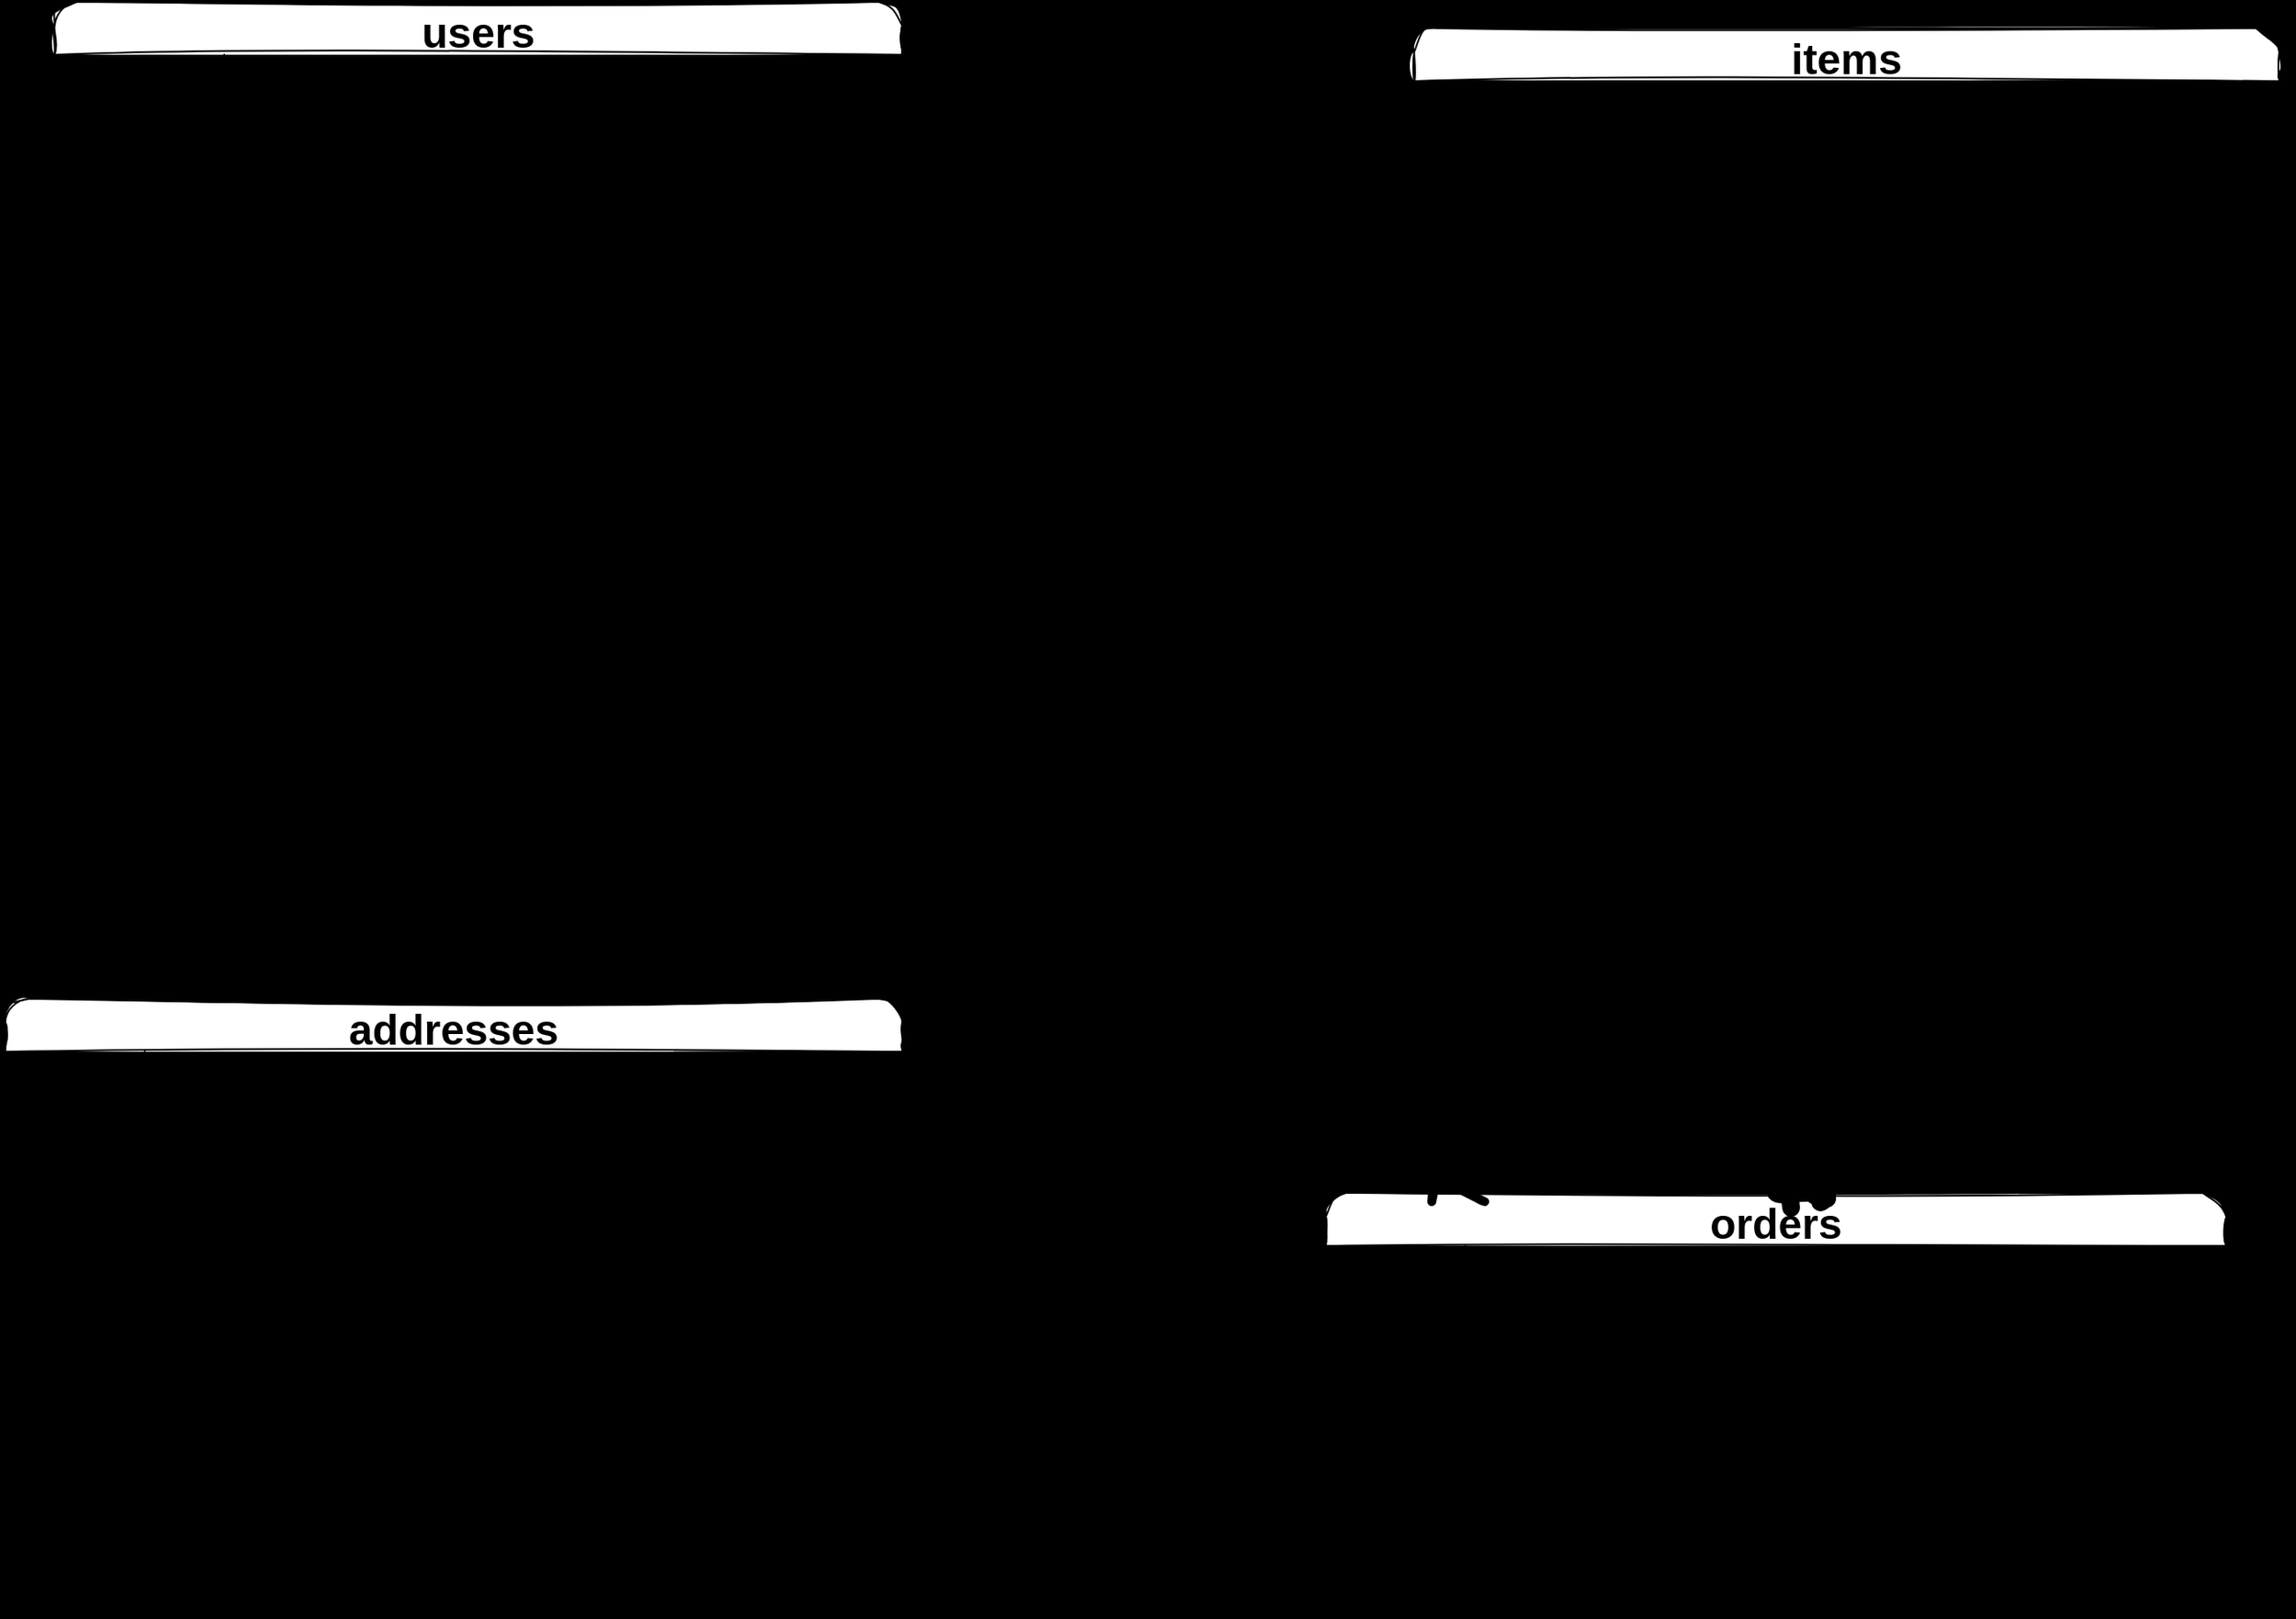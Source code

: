 <mxfile>
    <diagram id="CLmMRkyovsTW0gKOBp2L" name="ページ1">
        <mxGraphModel dx="2004" dy="595" grid="1" gridSize="10" guides="1" tooltips="1" connect="1" arrows="1" fold="1" page="1" pageScale="1" pageWidth="827" pageHeight="1169" background="#000000" math="0" shadow="0">
            <root>
                <mxCell id="0"/>
                <mxCell id="1" parent="0"/>
                <mxCell id="4" value="users" style="shape=table;startSize=30;container=1;collapsible=0;childLayout=tableLayout;fixedRows=1;rowLines=0;fontStyle=1;fontSize=24;sketch=1;curveFitting=1;jiggle=2;rounded=1;" parent="1" vertex="1">
                    <mxGeometry x="-450" y="65" width="480" height="445" as="geometry"/>
                </mxCell>
                <mxCell id="8" value="" style="shape=tableRow;horizontal=0;startSize=0;swimlaneHead=0;swimlaneBody=0;top=0;left=0;bottom=0;right=0;collapsible=0;dropTarget=0;fillColor=none;points=[[0,0.5],[1,0.5]];portConstraint=eastwest;fontSize=24;sketch=1;curveFitting=1;jiggle=2;rounded=1;" parent="4" vertex="1">
                    <mxGeometry y="30" width="480" height="30" as="geometry"/>
                </mxCell>
                <mxCell id="9" value="1" style="shape=partialRectangle;html=1;whiteSpace=wrap;connectable=0;fillColor=none;top=0;left=0;bottom=0;right=0;overflow=hidden;fontSize=24;sketch=1;curveFitting=1;jiggle=2;rounded=1;" parent="8" vertex="1">
                    <mxGeometry width="96" height="30" as="geometry">
                        <mxRectangle width="96" height="30" as="alternateBounds"/>
                    </mxGeometry>
                </mxCell>
                <mxCell id="10" value="nickname(string null:false)" style="shape=partialRectangle;html=1;whiteSpace=wrap;connectable=0;fillColor=none;top=0;left=0;bottom=0;right=0;align=left;spacingLeft=6;overflow=hidden;fontSize=24;sketch=1;curveFitting=1;jiggle=2;rounded=1;" parent="8" vertex="1">
                    <mxGeometry x="96" width="384" height="30" as="geometry">
                        <mxRectangle width="384" height="30" as="alternateBounds"/>
                    </mxGeometry>
                </mxCell>
                <mxCell id="11" value="" style="shape=tableRow;horizontal=0;startSize=0;swimlaneHead=0;swimlaneBody=0;top=0;left=0;bottom=0;right=0;collapsible=0;dropTarget=0;fillColor=none;points=[[0,0.5],[1,0.5]];portConstraint=eastwest;fontSize=24;sketch=1;curveFitting=1;jiggle=2;rounded=1;" parent="4" vertex="1">
                    <mxGeometry y="60" width="480" height="30" as="geometry"/>
                </mxCell>
                <mxCell id="12" value="2" style="shape=partialRectangle;html=1;whiteSpace=wrap;connectable=0;fillColor=none;top=0;left=0;bottom=0;right=0;overflow=hidden;fontSize=24;sketch=1;curveFitting=1;jiggle=2;rounded=1;" parent="11" vertex="1">
                    <mxGeometry width="96" height="30" as="geometry">
                        <mxRectangle width="96" height="30" as="alternateBounds"/>
                    </mxGeometry>
                </mxCell>
                <mxCell id="13" value="email(string null:false)" style="shape=partialRectangle;html=1;whiteSpace=wrap;connectable=0;fillColor=none;top=0;left=0;bottom=0;right=0;align=left;spacingLeft=6;overflow=hidden;fontSize=24;sketch=1;curveFitting=1;jiggle=2;rounded=1;" parent="11" vertex="1">
                    <mxGeometry x="96" width="384" height="30" as="geometry">
                        <mxRectangle width="384" height="30" as="alternateBounds"/>
                    </mxGeometry>
                </mxCell>
                <mxCell id="31" value="" style="shape=tableRow;horizontal=0;startSize=0;swimlaneHead=0;swimlaneBody=0;top=0;left=0;bottom=0;right=0;collapsible=0;dropTarget=0;fillColor=none;points=[[0,0.5],[1,0.5]];portConstraint=eastwest;fontSize=24;sketch=1;curveFitting=1;jiggle=2;rounded=1;" parent="4" vertex="1">
                    <mxGeometry y="90" width="480" height="30" as="geometry"/>
                </mxCell>
                <mxCell id="32" value="3" style="shape=partialRectangle;html=1;whiteSpace=wrap;connectable=0;fillColor=none;top=0;left=0;bottom=0;right=0;overflow=hidden;pointerEvents=1;fontSize=24;sketch=1;curveFitting=1;jiggle=2;rounded=1;" parent="31" vertex="1">
                    <mxGeometry width="96" height="30" as="geometry">
                        <mxRectangle width="96" height="30" as="alternateBounds"/>
                    </mxGeometry>
                </mxCell>
                <mxCell id="33" value="&#10;&lt;span style=&quot;color: rgb(240, 240, 240); font-family: Helvetica; font-size: 24px; font-style: normal; font-variant-ligatures: normal; font-variant-caps: normal; font-weight: 400; letter-spacing: normal; orphans: 2; text-align: left; text-indent: 0px; text-transform: none; widows: 2; word-spacing: 0px; -webkit-text-stroke-width: 0px; background-color: rgb(42, 37, 47); text-decoration-thickness: initial; text-decoration-style: initial; text-decoration-color: initial; float: none; display: inline !important;&quot;&gt;email(string null:false)&lt;/span&gt;&#10;&#10;" style="shape=partialRectangle;html=1;whiteSpace=wrap;connectable=0;fillColor=none;top=0;left=0;bottom=0;right=0;align=left;spacingLeft=6;overflow=hidden;fontSize=24;sketch=1;curveFitting=1;jiggle=2;rounded=1;" parent="31" vertex="1">
                    <mxGeometry x="96" width="384" height="30" as="geometry">
                        <mxRectangle width="384" height="30" as="alternateBounds"/>
                    </mxGeometry>
                </mxCell>
                <mxCell id="25" value="" style="shape=tableRow;horizontal=0;startSize=0;swimlaneHead=0;swimlaneBody=0;top=0;left=0;bottom=0;right=0;collapsible=0;dropTarget=0;fillColor=none;points=[[0,0.5],[1,0.5]];portConstraint=eastwest;fontSize=24;sketch=1;curveFitting=1;jiggle=2;rounded=1;" parent="4" vertex="1">
                    <mxGeometry y="120" width="480" height="40" as="geometry"/>
                </mxCell>
                <mxCell id="26" value="5" style="shape=partialRectangle;html=1;whiteSpace=wrap;connectable=0;fillColor=none;top=0;left=0;bottom=0;right=0;overflow=hidden;fontSize=24;sketch=1;curveFitting=1;jiggle=2;rounded=1;" parent="25" vertex="1">
                    <mxGeometry width="96" height="40" as="geometry">
                        <mxRectangle width="96" height="40" as="alternateBounds"/>
                    </mxGeometry>
                </mxCell>
                <mxCell id="27" value="last_name(text null:false)" style="shape=partialRectangle;html=1;whiteSpace=wrap;connectable=0;fillColor=none;top=0;left=0;bottom=0;right=0;align=left;spacingLeft=6;overflow=hidden;fontSize=24;sketch=1;curveFitting=1;jiggle=2;rounded=1;" parent="25" vertex="1">
                    <mxGeometry x="96" width="384" height="40" as="geometry">
                        <mxRectangle width="384" height="40" as="alternateBounds"/>
                    </mxGeometry>
                </mxCell>
                <mxCell id="40" value="" style="shape=tableRow;horizontal=0;startSize=0;swimlaneHead=0;swimlaneBody=0;top=0;left=0;bottom=0;right=0;collapsible=0;dropTarget=0;fillColor=none;points=[[0,0.5],[1,0.5]];portConstraint=eastwest;fontSize=24;sketch=1;curveFitting=1;jiggle=2;rounded=1;" parent="4" vertex="1">
                    <mxGeometry y="160" width="480" height="45" as="geometry"/>
                </mxCell>
                <mxCell id="41" value="6" style="shape=partialRectangle;html=1;whiteSpace=wrap;connectable=0;fillColor=none;top=0;left=0;bottom=0;right=0;overflow=hidden;pointerEvents=1;fontSize=24;sketch=1;curveFitting=1;jiggle=2;rounded=1;" parent="40" vertex="1">
                    <mxGeometry width="96" height="45" as="geometry">
                        <mxRectangle width="96" height="45" as="alternateBounds"/>
                    </mxGeometry>
                </mxCell>
                <mxCell id="42" value="first_name(string null:false)" style="shape=partialRectangle;html=1;whiteSpace=wrap;connectable=0;fillColor=none;top=0;left=0;bottom=0;right=0;align=left;spacingLeft=6;overflow=hidden;fontSize=24;sketch=1;curveFitting=1;jiggle=2;rounded=1;" parent="40" vertex="1">
                    <mxGeometry x="96" width="384" height="45" as="geometry">
                        <mxRectangle width="384" height="45" as="alternateBounds"/>
                    </mxGeometry>
                </mxCell>
                <mxCell id="37" value="" style="shape=tableRow;horizontal=0;startSize=0;swimlaneHead=0;swimlaneBody=0;top=0;left=0;bottom=0;right=0;collapsible=0;dropTarget=0;fillColor=none;points=[[0,0.5],[1,0.5]];portConstraint=eastwest;fontSize=24;sketch=1;curveFitting=1;jiggle=2;rounded=1;" parent="4" vertex="1">
                    <mxGeometry y="205" width="480" height="70" as="geometry"/>
                </mxCell>
                <mxCell id="38" value="7" style="shape=partialRectangle;html=1;whiteSpace=wrap;connectable=0;fillColor=none;top=0;left=0;bottom=0;right=0;overflow=hidden;fontSize=24;sketch=1;curveFitting=1;jiggle=2;rounded=1;" parent="37" vertex="1">
                    <mxGeometry width="96" height="70" as="geometry">
                        <mxRectangle width="96" height="70" as="alternateBounds"/>
                    </mxGeometry>
                </mxCell>
                <mxCell id="39" value="last_name_kana(string null:false)" style="shape=partialRectangle;html=1;whiteSpace=wrap;connectable=0;fillColor=none;top=0;left=0;bottom=0;right=0;align=left;spacingLeft=6;overflow=hidden;fontSize=24;sketch=1;curveFitting=1;jiggle=2;rounded=1;" parent="37" vertex="1">
                    <mxGeometry x="96" width="384" height="70" as="geometry">
                        <mxRectangle width="384" height="70" as="alternateBounds"/>
                    </mxGeometry>
                </mxCell>
                <mxCell id="34" value="" style="shape=tableRow;horizontal=0;startSize=0;swimlaneHead=0;swimlaneBody=0;top=0;left=0;bottom=0;right=0;collapsible=0;dropTarget=0;fillColor=none;points=[[0,0.5],[1,0.5]];portConstraint=eastwest;fontSize=24;sketch=1;curveFitting=1;jiggle=2;rounded=1;" parent="4" vertex="1">
                    <mxGeometry y="275" width="480" height="70" as="geometry"/>
                </mxCell>
                <mxCell id="35" value="8" style="shape=partialRectangle;html=1;whiteSpace=wrap;connectable=0;fillColor=none;top=0;left=0;bottom=0;right=0;overflow=hidden;fontSize=24;sketch=1;curveFitting=1;jiggle=2;rounded=1;" parent="34" vertex="1">
                    <mxGeometry width="96" height="70" as="geometry">
                        <mxRectangle width="96" height="70" as="alternateBounds"/>
                    </mxGeometry>
                </mxCell>
                <mxCell id="36" value="first_name_kana(string null:false)" style="shape=partialRectangle;html=1;whiteSpace=wrap;connectable=0;fillColor=none;top=0;left=0;bottom=0;right=0;align=left;spacingLeft=6;overflow=hidden;fontSize=24;sketch=1;curveFitting=1;jiggle=2;rounded=1;" parent="34" vertex="1">
                    <mxGeometry x="96" width="384" height="70" as="geometry">
                        <mxRectangle width="384" height="70" as="alternateBounds"/>
                    </mxGeometry>
                </mxCell>
                <mxCell id="49" value="" style="shape=tableRow;horizontal=0;startSize=0;swimlaneHead=0;swimlaneBody=0;top=0;left=0;bottom=0;right=0;collapsible=0;dropTarget=0;fillColor=none;points=[[0,0.5],[1,0.5]];portConstraint=eastwest;fontSize=24;sketch=1;curveFitting=1;jiggle=2;rounded=1;" parent="4" vertex="1">
                    <mxGeometry y="345" width="480" height="30" as="geometry"/>
                </mxCell>
                <mxCell id="50" value="9" style="shape=partialRectangle;html=1;whiteSpace=wrap;connectable=0;fillColor=none;top=0;left=0;bottom=0;right=0;overflow=hidden;pointerEvents=1;fontSize=24;sketch=1;curveFitting=1;jiggle=2;rounded=1;" parent="49" vertex="1">
                    <mxGeometry width="96" height="30" as="geometry">
                        <mxRectangle width="96" height="30" as="alternateBounds"/>
                    </mxGeometry>
                </mxCell>
                <mxCell id="51" value="birth_data(data null:false)" style="shape=partialRectangle;html=1;whiteSpace=wrap;connectable=0;fillColor=none;top=0;left=0;bottom=0;right=0;align=left;spacingLeft=6;overflow=hidden;fontSize=24;sketch=1;curveFitting=1;jiggle=2;rounded=1;" parent="49" vertex="1">
                    <mxGeometry x="96" width="384" height="30" as="geometry">
                        <mxRectangle width="384" height="30" as="alternateBounds"/>
                    </mxGeometry>
                </mxCell>
                <mxCell id="43" value="" style="shape=tableRow;horizontal=0;startSize=0;swimlaneHead=0;swimlaneBody=0;top=0;left=0;bottom=0;right=0;collapsible=0;dropTarget=0;fillColor=none;points=[[0,0.5],[1,0.5]];portConstraint=eastwest;fontSize=24;sketch=1;curveFitting=1;jiggle=2;rounded=1;" parent="4" vertex="1">
                    <mxGeometry y="375" width="480" height="20" as="geometry"/>
                </mxCell>
                <mxCell id="44" value="" style="shape=partialRectangle;html=1;whiteSpace=wrap;connectable=0;fillColor=none;top=0;left=0;bottom=0;right=0;overflow=hidden;fontSize=24;sketch=1;curveFitting=1;jiggle=2;rounded=1;" parent="43" vertex="1">
                    <mxGeometry width="96" height="20" as="geometry">
                        <mxRectangle width="96" height="20" as="alternateBounds"/>
                    </mxGeometry>
                </mxCell>
                <mxCell id="45" value="" style="shape=partialRectangle;html=1;whiteSpace=wrap;connectable=0;fillColor=none;top=0;left=0;bottom=0;right=0;align=left;spacingLeft=6;overflow=hidden;fontSize=24;sketch=1;curveFitting=1;jiggle=2;rounded=1;" parent="43" vertex="1">
                    <mxGeometry x="96" width="384" height="20" as="geometry">
                        <mxRectangle width="384" height="20" as="alternateBounds"/>
                    </mxGeometry>
                </mxCell>
                <mxCell id="52" value="items" style="shape=table;startSize=30;container=1;collapsible=0;childLayout=tableLayout;fixedRows=1;rowLines=0;fontStyle=1;fontSize=24;sketch=1;curveFitting=1;jiggle=2;rounded=1;" parent="1" vertex="1">
                    <mxGeometry x="320" y="80" width="490" height="380" as="geometry"/>
                </mxCell>
                <mxCell id="53" value="" style="shape=tableRow;horizontal=0;startSize=0;swimlaneHead=0;swimlaneBody=0;top=0;left=0;bottom=0;right=0;collapsible=0;dropTarget=0;fillColor=none;points=[[0,0.5],[1,0.5]];portConstraint=eastwest;fontSize=24;sketch=1;curveFitting=1;jiggle=2;rounded=1;" parent="52" vertex="1">
                    <mxGeometry y="30" width="490" height="30" as="geometry"/>
                </mxCell>
                <mxCell id="54" value="" style="shape=partialRectangle;html=1;whiteSpace=wrap;connectable=0;fillColor=none;top=0;left=0;bottom=0;right=0;overflow=hidden;fontSize=24;sketch=1;curveFitting=1;jiggle=2;rounded=1;" parent="53" vertex="1">
                    <mxGeometry width="76" height="30" as="geometry">
                        <mxRectangle width="76" height="30" as="alternateBounds"/>
                    </mxGeometry>
                </mxCell>
                <mxCell id="55" value="" style="shape=partialRectangle;html=1;whiteSpace=wrap;connectable=0;fillColor=none;top=0;left=0;bottom=0;right=0;align=left;spacingLeft=6;overflow=hidden;fontSize=24;sketch=1;curveFitting=1;jiggle=2;rounded=1;" parent="53" vertex="1">
                    <mxGeometry x="76" width="414" height="30" as="geometry">
                        <mxRectangle width="414" height="30" as="alternateBounds"/>
                    </mxGeometry>
                </mxCell>
                <mxCell id="56" value="" style="shape=tableRow;horizontal=0;startSize=0;swimlaneHead=0;swimlaneBody=0;top=0;left=0;bottom=0;right=0;collapsible=0;dropTarget=0;fillColor=none;points=[[0,0.5],[1,0.5]];portConstraint=eastwest;fontSize=24;sketch=1;curveFitting=1;jiggle=2;rounded=1;" parent="52" vertex="1">
                    <mxGeometry y="60" width="490" height="30" as="geometry"/>
                </mxCell>
                <mxCell id="57" value="1" style="shape=partialRectangle;html=1;whiteSpace=wrap;connectable=0;fillColor=none;top=0;left=0;bottom=0;right=0;overflow=hidden;fontSize=24;sketch=1;curveFitting=1;jiggle=2;rounded=1;" parent="56" vertex="1">
                    <mxGeometry width="76" height="30" as="geometry">
                        <mxRectangle width="76" height="30" as="alternateBounds"/>
                    </mxGeometry>
                </mxCell>
                <mxCell id="58" value="item_name(string null:false)" style="shape=partialRectangle;html=1;whiteSpace=wrap;connectable=0;fillColor=none;top=0;left=0;bottom=0;right=0;align=left;spacingLeft=6;overflow=hidden;fontSize=24;sketch=1;curveFitting=1;jiggle=2;rounded=1;" parent="56" vertex="1">
                    <mxGeometry x="76" width="414" height="30" as="geometry">
                        <mxRectangle width="414" height="30" as="alternateBounds"/>
                    </mxGeometry>
                </mxCell>
                <mxCell id="59" value="" style="shape=tableRow;horizontal=0;startSize=0;swimlaneHead=0;swimlaneBody=0;top=0;left=0;bottom=0;right=0;collapsible=0;dropTarget=0;fillColor=none;points=[[0,0.5],[1,0.5]];portConstraint=eastwest;fontSize=24;sketch=1;curveFitting=1;jiggle=2;rounded=1;" parent="52" vertex="1">
                    <mxGeometry y="90" width="490" height="30" as="geometry"/>
                </mxCell>
                <mxCell id="60" value="2" style="shape=partialRectangle;html=1;whiteSpace=wrap;connectable=0;fillColor=none;top=0;left=0;bottom=0;right=0;overflow=hidden;pointerEvents=1;fontSize=24;sketch=1;curveFitting=1;jiggle=2;rounded=1;" parent="59" vertex="1">
                    <mxGeometry width="76" height="30" as="geometry">
                        <mxRectangle width="76" height="30" as="alternateBounds"/>
                    </mxGeometry>
                </mxCell>
                <mxCell id="61" value="item_info((text null:false)&lt;br&gt;)" style="shape=partialRectangle;html=1;whiteSpace=wrap;connectable=0;fillColor=none;top=0;left=0;bottom=0;right=0;align=left;spacingLeft=6;overflow=hidden;fontSize=24;sketch=1;curveFitting=1;jiggle=2;rounded=1;" parent="59" vertex="1">
                    <mxGeometry x="76" width="414" height="30" as="geometry">
                        <mxRectangle width="414" height="30" as="alternateBounds"/>
                    </mxGeometry>
                </mxCell>
                <mxCell id="62" value="" style="shape=tableRow;horizontal=0;startSize=0;swimlaneHead=0;swimlaneBody=0;top=0;left=0;bottom=0;right=0;collapsible=0;dropTarget=0;fillColor=none;points=[[0,0.5],[1,0.5]];portConstraint=eastwest;fontSize=24;sketch=1;curveFitting=1;jiggle=2;rounded=1;" parent="52" vertex="1">
                    <mxGeometry y="120" width="490" height="50" as="geometry"/>
                </mxCell>
                <mxCell id="63" value="3" style="shape=partialRectangle;html=1;whiteSpace=wrap;connectable=0;fillColor=none;top=0;left=0;bottom=0;right=0;overflow=hidden;fontSize=24;sketch=1;curveFitting=1;jiggle=2;rounded=1;" parent="62" vertex="1">
                    <mxGeometry width="76" height="50" as="geometry">
                        <mxRectangle width="76" height="50" as="alternateBounds"/>
                    </mxGeometry>
                </mxCell>
                <mxCell id="64" value="item_category_id&lt;span style=&quot;background-color: initial;&quot;&gt;(&lt;/span&gt;&lt;span style=&quot;background-color: initial;&quot;&gt;&amp;nbsp;integer null:false)&lt;/span&gt;&lt;br&gt;&lt;div style=&quot;background-color: rgb(31, 31, 31); font-family: Consolas, &amp;quot;Courier New&amp;quot;, monospace; line-height: 19px;&quot;&gt;&lt;/div&gt;" style="shape=partialRectangle;html=1;whiteSpace=wrap;connectable=0;fillColor=none;top=0;left=0;bottom=0;right=0;align=left;spacingLeft=6;overflow=hidden;fontSize=24;sketch=1;curveFitting=1;jiggle=2;rounded=1;" parent="62" vertex="1">
                    <mxGeometry x="76" width="414" height="50" as="geometry">
                        <mxRectangle width="414" height="50" as="alternateBounds"/>
                    </mxGeometry>
                </mxCell>
                <mxCell id="65" value="" style="shape=tableRow;horizontal=0;startSize=0;swimlaneHead=0;swimlaneBody=0;top=0;left=0;bottom=0;right=0;collapsible=0;dropTarget=0;fillColor=none;points=[[0,0.5],[1,0.5]];portConstraint=eastwest;fontSize=24;sketch=1;curveFitting=1;jiggle=2;rounded=1;" parent="52" vertex="1">
                    <mxGeometry y="170" width="490" height="40" as="geometry"/>
                </mxCell>
                <mxCell id="66" value="4" style="shape=partialRectangle;html=1;whiteSpace=wrap;connectable=0;fillColor=none;top=0;left=0;bottom=0;right=0;overflow=hidden;fontSize=24;sketch=1;curveFitting=1;jiggle=2;rounded=1;" parent="65" vertex="1">
                    <mxGeometry width="76" height="40" as="geometry">
                        <mxRectangle width="76" height="40" as="alternateBounds"/>
                    </mxGeometry>
                </mxCell>
                <mxCell id="67" value="item_sales_status_id(integer&amp;nbsp;null:false)" style="shape=partialRectangle;html=1;whiteSpace=wrap;connectable=0;fillColor=none;top=0;left=0;bottom=0;right=0;align=left;spacingLeft=6;overflow=hidden;fontSize=24;sketch=1;curveFitting=1;jiggle=2;rounded=1;" parent="65" vertex="1">
                    <mxGeometry x="76" width="414" height="40" as="geometry">
                        <mxRectangle width="414" height="40" as="alternateBounds"/>
                    </mxGeometry>
                </mxCell>
                <mxCell id="68" value="" style="shape=tableRow;horizontal=0;startSize=0;swimlaneHead=0;swimlaneBody=0;top=0;left=0;bottom=0;right=0;collapsible=0;dropTarget=0;fillColor=none;points=[[0,0.5],[1,0.5]];portConstraint=eastwest;fontSize=24;sketch=1;curveFitting=1;jiggle=2;rounded=1;" parent="52" vertex="1">
                    <mxGeometry y="210" width="490" height="30" as="geometry"/>
                </mxCell>
                <mxCell id="69" value="5" style="shape=partialRectangle;html=1;whiteSpace=wrap;connectable=0;fillColor=none;top=0;left=0;bottom=0;right=0;overflow=hidden;pointerEvents=1;fontSize=24;sketch=1;curveFitting=1;jiggle=2;rounded=1;" parent="68" vertex="1">
                    <mxGeometry width="76" height="30" as="geometry">
                        <mxRectangle width="76" height="30" as="alternateBounds"/>
                    </mxGeometry>
                </mxCell>
                <mxCell id="70" value="item_sshipping_fee-status_id(integer null:false)" style="shape=partialRectangle;html=1;whiteSpace=wrap;connectable=0;fillColor=none;top=0;left=0;bottom=0;right=0;align=left;spacingLeft=6;overflow=hidden;fontSize=24;sketch=1;curveFitting=1;jiggle=2;rounded=1;" parent="68" vertex="1">
                    <mxGeometry x="76" width="414" height="30" as="geometry">
                        <mxRectangle width="414" height="30" as="alternateBounds"/>
                    </mxGeometry>
                </mxCell>
                <mxCell id="71" value="" style="shape=tableRow;horizontal=0;startSize=0;swimlaneHead=0;swimlaneBody=0;top=0;left=0;bottom=0;right=0;collapsible=0;dropTarget=0;fillColor=none;points=[[0,0.5],[1,0.5]];portConstraint=eastwest;fontSize=24;sketch=1;curveFitting=1;jiggle=2;rounded=1;" parent="52" vertex="1">
                    <mxGeometry y="240" width="490" height="30" as="geometry"/>
                </mxCell>
                <mxCell id="72" value="6" style="shape=partialRectangle;html=1;whiteSpace=wrap;connectable=0;fillColor=none;top=0;left=0;bottom=0;right=0;overflow=hidden;fontSize=24;sketch=1;curveFitting=1;jiggle=2;rounded=1;" parent="71" vertex="1">
                    <mxGeometry width="76" height="30" as="geometry">
                        <mxRectangle width="76" height="30" as="alternateBounds"/>
                    </mxGeometry>
                </mxCell>
                <mxCell id="73" value="item_prefecture(integer null:false)" style="shape=partialRectangle;html=1;whiteSpace=wrap;connectable=0;fillColor=none;top=0;left=0;bottom=0;right=0;align=left;spacingLeft=6;overflow=hidden;fontSize=24;sketch=1;curveFitting=1;jiggle=2;rounded=1;" parent="71" vertex="1">
                    <mxGeometry x="76" width="414" height="30" as="geometry">
                        <mxRectangle width="414" height="30" as="alternateBounds"/>
                    </mxGeometry>
                </mxCell>
                <mxCell id="74" value="" style="shape=tableRow;horizontal=0;startSize=0;swimlaneHead=0;swimlaneBody=0;top=0;left=0;bottom=0;right=0;collapsible=0;dropTarget=0;fillColor=none;points=[[0,0.5],[1,0.5]];portConstraint=eastwest;fontSize=24;sketch=1;curveFitting=1;jiggle=2;rounded=1;" parent="52" vertex="1">
                    <mxGeometry y="270" width="490" height="60" as="geometry"/>
                </mxCell>
                <mxCell id="75" value="7" style="shape=partialRectangle;html=1;whiteSpace=wrap;connectable=0;fillColor=none;top=0;left=0;bottom=0;right=0;overflow=hidden;fontSize=24;sketch=1;curveFitting=1;jiggle=2;rounded=1;" parent="74" vertex="1">
                    <mxGeometry width="76" height="60" as="geometry">
                        <mxRectangle width="76" height="60" as="alternateBounds"/>
                    </mxGeometry>
                </mxCell>
                <mxCell id="76" value="item_scheduled_delivery_id(integer null:false)" style="shape=partialRectangle;html=1;whiteSpace=wrap;connectable=0;fillColor=none;top=0;left=0;bottom=0;right=0;align=left;spacingLeft=6;overflow=hidden;fontSize=24;sketch=1;curveFitting=1;jiggle=2;rounded=1;" parent="74" vertex="1">
                    <mxGeometry x="76" width="414" height="60" as="geometry">
                        <mxRectangle width="414" height="60" as="alternateBounds"/>
                    </mxGeometry>
                </mxCell>
                <mxCell id="77" value="" style="shape=tableRow;horizontal=0;startSize=0;swimlaneHead=0;swimlaneBody=0;top=0;left=0;bottom=0;right=0;collapsible=0;dropTarget=0;fillColor=none;points=[[0,0.5],[1,0.5]];portConstraint=eastwest;fontSize=24;sketch=1;curveFitting=1;jiggle=2;rounded=1;" parent="52" vertex="1">
                    <mxGeometry y="330" width="490" height="30" as="geometry"/>
                </mxCell>
                <mxCell id="78" value="8" style="shape=partialRectangle;html=1;whiteSpace=wrap;connectable=0;fillColor=none;top=0;left=0;bottom=0;right=0;overflow=hidden;pointerEvents=1;fontSize=24;sketch=1;curveFitting=1;jiggle=2;rounded=1;" parent="77" vertex="1">
                    <mxGeometry width="76" height="30" as="geometry">
                        <mxRectangle width="76" height="30" as="alternateBounds"/>
                    </mxGeometry>
                </mxCell>
                <mxCell id="79" value="item_price(integer null:false)" style="shape=partialRectangle;html=1;whiteSpace=wrap;connectable=0;fillColor=none;top=0;left=0;bottom=0;right=0;align=left;spacingLeft=6;overflow=hidden;fontSize=24;sketch=1;curveFitting=1;jiggle=2;rounded=1;" parent="77" vertex="1">
                    <mxGeometry x="76" width="414" height="30" as="geometry">
                        <mxRectangle width="414" height="30" as="alternateBounds"/>
                    </mxGeometry>
                </mxCell>
                <mxCell id="84" style="edgeStyle=none;html=1;entryX=1;entryY=0.5;entryDx=0;entryDy=0;fontSize=24;sketch=1;curveFitting=1;jiggle=2;" parent="52" source="52" target="68" edge="1">
                    <mxGeometry relative="1" as="geometry"/>
                </mxCell>
                <mxCell id="98" value="orders" style="shape=table;startSize=30;container=1;collapsible=0;childLayout=tableLayout;fixedRows=1;rowLines=0;fontStyle=1;fontSize=24;sketch=1;curveFitting=1;jiggle=2;rounded=1;" parent="1" vertex="1">
                    <mxGeometry x="270" y="740" width="510" height="170" as="geometry"/>
                </mxCell>
                <mxCell id="129" style="edgeStyle=none;html=1;entryX=1;entryY=0.5;entryDx=0;entryDy=0;fontSize=24;sketch=1;curveFitting=1;jiggle=2;" parent="98" source="98" edge="1">
                    <mxGeometry relative="1" as="geometry">
                        <mxPoint x="450" y="105" as="targetPoint"/>
                    </mxGeometry>
                </mxCell>
                <mxCell id="202" value="" style="shape=tableRow;horizontal=0;startSize=0;swimlaneHead=0;swimlaneBody=0;top=0;left=0;bottom=0;right=0;collapsible=0;dropTarget=0;fillColor=none;points=[[0,0.5],[1,0.5]];portConstraint=eastwest;fontSize=24;sketch=1;curveFitting=1;jiggle=2;rounded=1;" parent="98" vertex="1">
                    <mxGeometry y="30" width="510" height="30" as="geometry"/>
                </mxCell>
                <mxCell id="203" value="11" style="shape=partialRectangle;html=1;whiteSpace=wrap;connectable=0;fillColor=none;top=0;left=0;bottom=0;right=0;overflow=hidden;fontSize=24;sketch=1;curveFitting=1;jiggle=2;rounded=1;" parent="202" vertex="1">
                    <mxGeometry width="79" height="30" as="geometry">
                        <mxRectangle width="79" height="30" as="alternateBounds"/>
                    </mxGeometry>
                </mxCell>
                <mxCell id="204" value="item (references&amp;nbsp; not nullforegin key )" style="shape=partialRectangle;html=1;whiteSpace=wrap;connectable=0;fillColor=none;top=0;left=0;bottom=0;right=0;align=left;spacingLeft=6;overflow=hidden;fontSize=24;sketch=1;curveFitting=1;jiggle=2;rounded=1;" parent="202" vertex="1">
                    <mxGeometry x="79" width="431" height="30" as="geometry">
                        <mxRectangle width="431" height="30" as="alternateBounds"/>
                    </mxGeometry>
                </mxCell>
                <mxCell id="206" value="" style="shape=tableRow;horizontal=0;startSize=0;swimlaneHead=0;swimlaneBody=0;top=0;left=0;bottom=0;right=0;collapsible=0;dropTarget=0;fillColor=none;points=[[0,0.5],[1,0.5]];portConstraint=eastwest;fontSize=24;sketch=1;curveFitting=1;jiggle=2;rounded=1;" parent="98" vertex="1">
                    <mxGeometry y="60" width="510" height="60" as="geometry"/>
                </mxCell>
                <mxCell id="207" value="12" style="shape=partialRectangle;html=1;whiteSpace=wrap;connectable=0;fillColor=none;top=0;left=0;bottom=0;right=0;overflow=hidden;pointerEvents=1;fontSize=24;sketch=1;curveFitting=1;jiggle=2;rounded=1;" parent="206" vertex="1">
                    <mxGeometry width="79" height="60" as="geometry">
                        <mxRectangle width="79" height="60" as="alternateBounds"/>
                    </mxGeometry>
                </mxCell>
                <mxCell id="208" value="user (referencer not nullforegin key)" style="shape=partialRectangle;html=1;whiteSpace=wrap;connectable=0;fillColor=none;top=0;left=0;bottom=0;right=0;align=left;spacingLeft=6;overflow=hidden;fontSize=24;sketch=1;curveFitting=1;jiggle=2;rounded=1;" parent="206" vertex="1">
                    <mxGeometry x="79" width="431" height="60" as="geometry">
                        <mxRectangle width="431" height="60" as="alternateBounds"/>
                    </mxGeometry>
                </mxCell>
                <mxCell id="222" value="" style="edgeStyle=entityRelationEdgeStyle;fontSize=12;html=1;endArrow=ERoneToMany;sketch=1;hachureGap=4;jiggle=2;curveFitting=1;strokeWidth=5;fontFamily=Architects Daughter;fontSource=https%3A%2F%2Ffonts.googleapis.com%2Fcss%3Ffamily%3DArchitects%2BDaughter;endFill=0;endSize=24;" parent="1" edge="1">
                    <mxGeometry width="100" height="100" relative="1" as="geometry">
                        <mxPoint x="-30" y="320" as="sourcePoint"/>
                        <mxPoint x="310" y="320" as="targetPoint"/>
                    </mxGeometry>
                </mxCell>
                <mxCell id="321" style="edgeStyle=none;sketch=1;hachureGap=4;jiggle=2;curveFitting=1;html=1;exitX=1;exitY=0;exitDx=0;exitDy=0;strokeWidth=10;fontFamily=Architects Daughter;fontSource=https%3A%2F%2Ffonts.googleapis.com%2Fcss%3Ffamily%3DArchitects%2BDaughter;fontSize=16;" edge="1" parent="1" source="237">
                    <mxGeometry relative="1" as="geometry">
                        <mxPoint x="30" y="674.182" as="targetPoint"/>
                    </mxGeometry>
                </mxCell>
                <mxCell id="237" value="addresses" style="shape=table;startSize=30;container=1;collapsible=0;childLayout=tableLayout;fixedRows=1;rowLines=0;fontStyle=1;fontSize=24;sketch=1;curveFitting=1;jiggle=2;rounded=1;" vertex="1" parent="1">
                    <mxGeometry x="-478" y="630" width="508" height="350" as="geometry"/>
                </mxCell>
                <mxCell id="244" style="edgeStyle=none;html=1;entryX=1;entryY=0.5;entryDx=0;entryDy=0;fontSize=24;sketch=1;curveFitting=1;jiggle=2;" edge="1" parent="237" source="237">
                    <mxGeometry relative="1" as="geometry">
                        <mxPoint x="450" y="105" as="targetPoint"/>
                    </mxGeometry>
                </mxCell>
                <mxCell id="248" value="" style="shape=tableRow;horizontal=0;startSize=0;swimlaneHead=0;swimlaneBody=0;top=0;left=0;bottom=0;right=0;collapsible=0;dropTarget=0;fillColor=none;points=[[0,0.5],[1,0.5]];portConstraint=eastwest;fontSize=24;sketch=1;curveFitting=1;jiggle=2;rounded=1;" vertex="1" parent="237">
                    <mxGeometry y="30" width="508" height="30" as="geometry"/>
                </mxCell>
                <mxCell id="249" value="1" style="shape=partialRectangle;html=1;whiteSpace=wrap;connectable=0;fillColor=none;top=0;left=0;bottom=0;right=0;overflow=hidden;fontSize=24;sketch=1;curveFitting=1;jiggle=2;rounded=1;" vertex="1" parent="248">
                    <mxGeometry width="79" height="30" as="geometry">
                        <mxRectangle width="79" height="30" as="alternateBounds"/>
                    </mxGeometry>
                </mxCell>
                <mxCell id="250" value="postsl_dode(string&amp;nbsp; null:false)" style="shape=partialRectangle;html=1;whiteSpace=wrap;connectable=0;fillColor=none;top=0;left=0;bottom=0;right=0;align=left;spacingLeft=6;overflow=hidden;fontSize=24;sketch=1;curveFitting=1;jiggle=2;rounded=1;" vertex="1" parent="248">
                    <mxGeometry x="79" width="429" height="30" as="geometry">
                        <mxRectangle width="429" height="30" as="alternateBounds"/>
                    </mxGeometry>
                </mxCell>
                <mxCell id="251" value="" style="shape=tableRow;horizontal=0;startSize=0;swimlaneHead=0;swimlaneBody=0;top=0;left=0;bottom=0;right=0;collapsible=0;dropTarget=0;fillColor=none;points=[[0,0.5],[1,0.5]];portConstraint=eastwest;fontSize=24;sketch=1;curveFitting=1;jiggle=2;rounded=1;" vertex="1" parent="237">
                    <mxGeometry y="60" width="508" height="50" as="geometry"/>
                </mxCell>
                <mxCell id="252" value="2" style="shape=partialRectangle;html=1;whiteSpace=wrap;connectable=0;fillColor=none;top=0;left=0;bottom=0;right=0;overflow=hidden;fontSize=24;sketch=1;curveFitting=1;jiggle=2;rounded=1;" vertex="1" parent="251">
                    <mxGeometry width="79" height="50" as="geometry">
                        <mxRectangle width="79" height="50" as="alternateBounds"/>
                    </mxGeometry>
                </mxCell>
                <mxCell id="253" value="item_prefecture_id(integernull:false" style="shape=partialRectangle;html=1;whiteSpace=wrap;connectable=0;fillColor=none;top=0;left=0;bottom=0;right=0;align=left;spacingLeft=6;overflow=hidden;fontSize=24;sketch=1;curveFitting=1;jiggle=2;rounded=1;" vertex="1" parent="251">
                    <mxGeometry x="79" width="429" height="50" as="geometry">
                        <mxRectangle width="429" height="50" as="alternateBounds"/>
                    </mxGeometry>
                </mxCell>
                <mxCell id="254" value="" style="shape=tableRow;horizontal=0;startSize=0;swimlaneHead=0;swimlaneBody=0;top=0;left=0;bottom=0;right=0;collapsible=0;dropTarget=0;fillColor=none;points=[[0,0.5],[1,0.5]];portConstraint=eastwest;fontSize=24;sketch=1;curveFitting=1;jiggle=2;rounded=1;" vertex="1" parent="237">
                    <mxGeometry y="110" width="508" height="30" as="geometry"/>
                </mxCell>
                <mxCell id="255" value="3" style="shape=partialRectangle;html=1;whiteSpace=wrap;connectable=0;fillColor=none;top=0;left=0;bottom=0;right=0;overflow=hidden;pointerEvents=1;fontSize=24;sketch=1;curveFitting=1;jiggle=2;rounded=1;" vertex="1" parent="254">
                    <mxGeometry width="79" height="30" as="geometry">
                        <mxRectangle width="79" height="30" as="alternateBounds"/>
                    </mxGeometry>
                </mxCell>
                <mxCell id="256" value="city(string&amp;nbsp; null:false)" style="shape=partialRectangle;html=1;whiteSpace=wrap;connectable=0;fillColor=none;top=0;left=0;bottom=0;right=0;align=left;spacingLeft=6;overflow=hidden;fontSize=24;sketch=1;curveFitting=1;jiggle=2;rounded=1;" vertex="1" parent="254">
                    <mxGeometry x="79" width="429" height="30" as="geometry">
                        <mxRectangle width="429" height="30" as="alternateBounds"/>
                    </mxGeometry>
                </mxCell>
                <mxCell id="257" value="" style="shape=tableRow;horizontal=0;startSize=0;swimlaneHead=0;swimlaneBody=0;top=0;left=0;bottom=0;right=0;collapsible=0;dropTarget=0;fillColor=none;points=[[0,0.5],[1,0.5]];portConstraint=eastwest;fontSize=24;sketch=1;curveFitting=1;jiggle=2;rounded=1;" vertex="1" parent="237">
                    <mxGeometry y="140" width="508" height="30" as="geometry"/>
                </mxCell>
                <mxCell id="258" value="4" style="shape=partialRectangle;html=1;whiteSpace=wrap;connectable=0;fillColor=none;top=0;left=0;bottom=0;right=0;overflow=hidden;fontSize=24;sketch=1;curveFitting=1;jiggle=2;rounded=1;" vertex="1" parent="257">
                    <mxGeometry width="79" height="30" as="geometry">
                        <mxRectangle width="79" height="30" as="alternateBounds"/>
                    </mxGeometry>
                </mxCell>
                <mxCell id="259" value="addresses(string&amp;nbsp; null:false)" style="shape=partialRectangle;html=1;whiteSpace=wrap;connectable=0;fillColor=none;top=0;left=0;bottom=0;right=0;align=left;spacingLeft=6;overflow=hidden;fontSize=24;sketch=1;curveFitting=1;jiggle=2;rounded=1;" vertex="1" parent="257">
                    <mxGeometry x="79" width="429" height="30" as="geometry">
                        <mxRectangle width="429" height="30" as="alternateBounds"/>
                    </mxGeometry>
                </mxCell>
                <mxCell id="260" value="" style="shape=tableRow;horizontal=0;startSize=0;swimlaneHead=0;swimlaneBody=0;top=0;left=0;bottom=0;right=0;collapsible=0;dropTarget=0;fillColor=none;points=[[0,0.5],[1,0.5]];portConstraint=eastwest;fontSize=24;sketch=1;curveFitting=1;jiggle=2;rounded=1;" vertex="1" parent="237">
                    <mxGeometry y="170" width="508" height="30" as="geometry"/>
                </mxCell>
                <mxCell id="261" value="5" style="shape=partialRectangle;html=1;whiteSpace=wrap;connectable=0;fillColor=none;top=0;left=0;bottom=0;right=0;overflow=hidden;fontSize=24;sketch=1;curveFitting=1;jiggle=2;rounded=1;" vertex="1" parent="260">
                    <mxGeometry width="79" height="30" as="geometry">
                        <mxRectangle width="79" height="30" as="alternateBounds"/>
                    </mxGeometry>
                </mxCell>
                <mxCell id="262" value="building(string&amp;nbsp; )" style="shape=partialRectangle;html=1;whiteSpace=wrap;connectable=0;fillColor=none;top=0;left=0;bottom=0;right=0;align=left;spacingLeft=6;overflow=hidden;fontSize=24;sketch=1;curveFitting=1;jiggle=2;rounded=1;" vertex="1" parent="260">
                    <mxGeometry x="79" width="429" height="30" as="geometry">
                        <mxRectangle width="429" height="30" as="alternateBounds"/>
                    </mxGeometry>
                </mxCell>
                <mxCell id="263" value="" style="shape=tableRow;horizontal=0;startSize=0;swimlaneHead=0;swimlaneBody=0;top=0;left=0;bottom=0;right=0;collapsible=0;dropTarget=0;fillColor=none;points=[[0,0.5],[1,0.5]];portConstraint=eastwest;fontSize=24;sketch=1;curveFitting=1;jiggle=2;rounded=1;" vertex="1" parent="237">
                    <mxGeometry y="200" width="508" height="60" as="geometry"/>
                </mxCell>
                <mxCell id="264" value="6" style="shape=partialRectangle;html=1;whiteSpace=wrap;connectable=0;fillColor=none;top=0;left=0;bottom=0;right=0;overflow=hidden;pointerEvents=1;fontSize=24;sketch=1;curveFitting=1;jiggle=2;rounded=1;" vertex="1" parent="263">
                    <mxGeometry width="79" height="60" as="geometry">
                        <mxRectangle width="79" height="60" as="alternateBounds"/>
                    </mxGeometry>
                </mxCell>
                <mxCell id="265" value="phone-number(string&amp;nbsp; null:false)" style="shape=partialRectangle;html=1;whiteSpace=wrap;connectable=0;fillColor=none;top=0;left=0;bottom=0;right=0;align=left;spacingLeft=6;overflow=hidden;fontSize=24;sketch=1;curveFitting=1;jiggle=2;rounded=1;" vertex="1" parent="263">
                    <mxGeometry x="79" width="429" height="60" as="geometry">
                        <mxRectangle width="429" height="60" as="alternateBounds"/>
                    </mxGeometry>
                </mxCell>
                <mxCell id="311" value="" style="edgeStyle=entityRelationEdgeStyle;fontSize=12;html=1;endArrow=ERzeroToOne;startArrow=ERmandOne;sketch=1;hachureGap=4;jiggle=2;curveFitting=1;fontFamily=Architects Daughter;fontSource=https%3A%2F%2Ffonts.googleapis.com%2Fcss%3Ffamily%3DArchitects%2BDaughter;entryX=0.5;entryY=0;entryDx=0;entryDy=0;exitX=0.5;exitY=1;exitDx=0;exitDy=0;strokeWidth=10;" edge="1" parent="1" source="52" target="98">
                    <mxGeometry width="100" height="100" relative="1" as="geometry">
                        <mxPoint x="140" y="410" as="sourcePoint"/>
                        <mxPoint x="240" y="310" as="targetPoint"/>
                    </mxGeometry>
                </mxCell>
                <mxCell id="313" value="" style="edgeStyle=entityRelationEdgeStyle;fontSize=12;html=1;endArrow=ERzeroToOne;startArrow=ERmandOne;sketch=1;hachureGap=4;jiggle=2;curveFitting=1;fontFamily=Architects Daughter;fontSource=https%3A%2F%2Ffonts.googleapis.com%2Fcss%3Ffamily%3DArchitects%2BDaughter;exitX=1.009;exitY=0.848;exitDx=0;exitDy=0;strokeWidth=10;exitPerimeter=0;entryX=-0.01;entryY=0.348;entryDx=0;entryDy=0;entryPerimeter=0;" edge="1" parent="1" target="206">
                    <mxGeometry width="100" height="100" relative="1" as="geometry">
                        <mxPoint x="30.96" y="760.88" as="sourcePoint"/>
                        <mxPoint x="210" y="730" as="targetPoint"/>
                    </mxGeometry>
                </mxCell>
                <mxCell id="316" value="encryted_password(name nul)" style="shape=partialRectangle;html=1;whiteSpace=wrap;connectable=0;fillColor=none;top=0;left=0;bottom=0;right=0;align=left;spacingLeft=6;overflow=hidden;fontSize=24;sketch=1;curveFitting=1;jiggle=2;rounded=1;" vertex="1" parent="1">
                    <mxGeometry x="-336" y="160" width="336" height="40" as="geometry">
                        <mxRectangle width="336" height="40" as="alternateBounds"/>
                    </mxGeometry>
                </mxCell>
                <mxCell id="317" value="" style="edgeStyle=entityRelationEdgeStyle;fontSize=12;html=1;endArrow=ERoneToMany;sketch=1;hachureGap=4;jiggle=2;curveFitting=1;strokeWidth=5;fontFamily=Architects Daughter;fontSource=https%3A%2F%2Ffonts.googleapis.com%2Fcss%3Ffamily%3DArchitects%2BDaughter;endFill=0;endSize=24;" edge="1" parent="1">
                    <mxGeometry width="100" height="100" relative="1" as="geometry">
                        <mxPoint x="30" y="510" as="sourcePoint"/>
                        <mxPoint x="360" y="730" as="targetPoint"/>
                    </mxGeometry>
                </mxCell>
                <mxCell id="318" value="" style="shape=tableRow;horizontal=0;startSize=0;swimlaneHead=0;swimlaneBody=0;top=0;left=0;bottom=0;right=0;collapsible=0;dropTarget=0;fillColor=none;points=[[0,0.5],[1,0.5]];portConstraint=eastwest;fontSize=24;sketch=1;curveFitting=1;jiggle=2;rounded=1;" vertex="1" parent="1">
                    <mxGeometry x="-430" y="900" width="440" height="60" as="geometry"/>
                </mxCell>
                <mxCell id="322" value="" style="shape=tableRow;horizontal=0;startSize=0;swimlaneHead=0;swimlaneBody=0;top=0;left=0;bottom=0;right=0;collapsible=0;dropTarget=0;fillColor=none;points=[[0,0.5],[1,0.5]];portConstraint=eastwest;fontSize=24;sketch=1;curveFitting=1;jiggle=2;rounded=1;" vertex="1" parent="1">
                    <mxGeometry x="-480" y="890" width="508" height="70" as="geometry"/>
                </mxCell>
                <mxCell id="323" value="7" style="shape=partialRectangle;html=1;whiteSpace=wrap;connectable=0;fillColor=none;top=0;left=0;bottom=0;right=0;overflow=hidden;pointerEvents=1;fontSize=24;sketch=1;curveFitting=1;jiggle=2;rounded=1;" vertex="1" parent="322">
                    <mxGeometry width="79" height="60" as="geometry">
                        <mxRectangle width="79" height="60" as="alternateBounds"/>
                    </mxGeometry>
                </mxCell>
                <mxCell id="324" value="order-id(integer not null references foreign-key:true)" style="shape=partialRectangle;html=1;whiteSpace=wrap;connectable=0;fillColor=none;top=0;left=0;bottom=0;right=0;align=left;spacingLeft=6;overflow=hidden;fontSize=24;sketch=1;curveFitting=1;jiggle=2;rounded=1;" vertex="1" parent="322">
                    <mxGeometry x="79" width="401" height="70" as="geometry">
                        <mxRectangle width="429" height="60" as="alternateBounds"/>
                    </mxGeometry>
                </mxCell>
            </root>
        </mxGraphModel>
    </diagram>
</mxfile>
